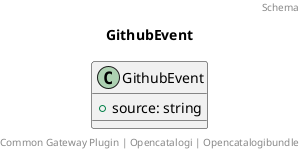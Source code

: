 @startuml
title: GithubEvent
footer: Common Gateway Plugin | Opencatalogi | Opencatalogibundle 
header: Schema

class GithubEvent {
  + source: string
}
@enduml
